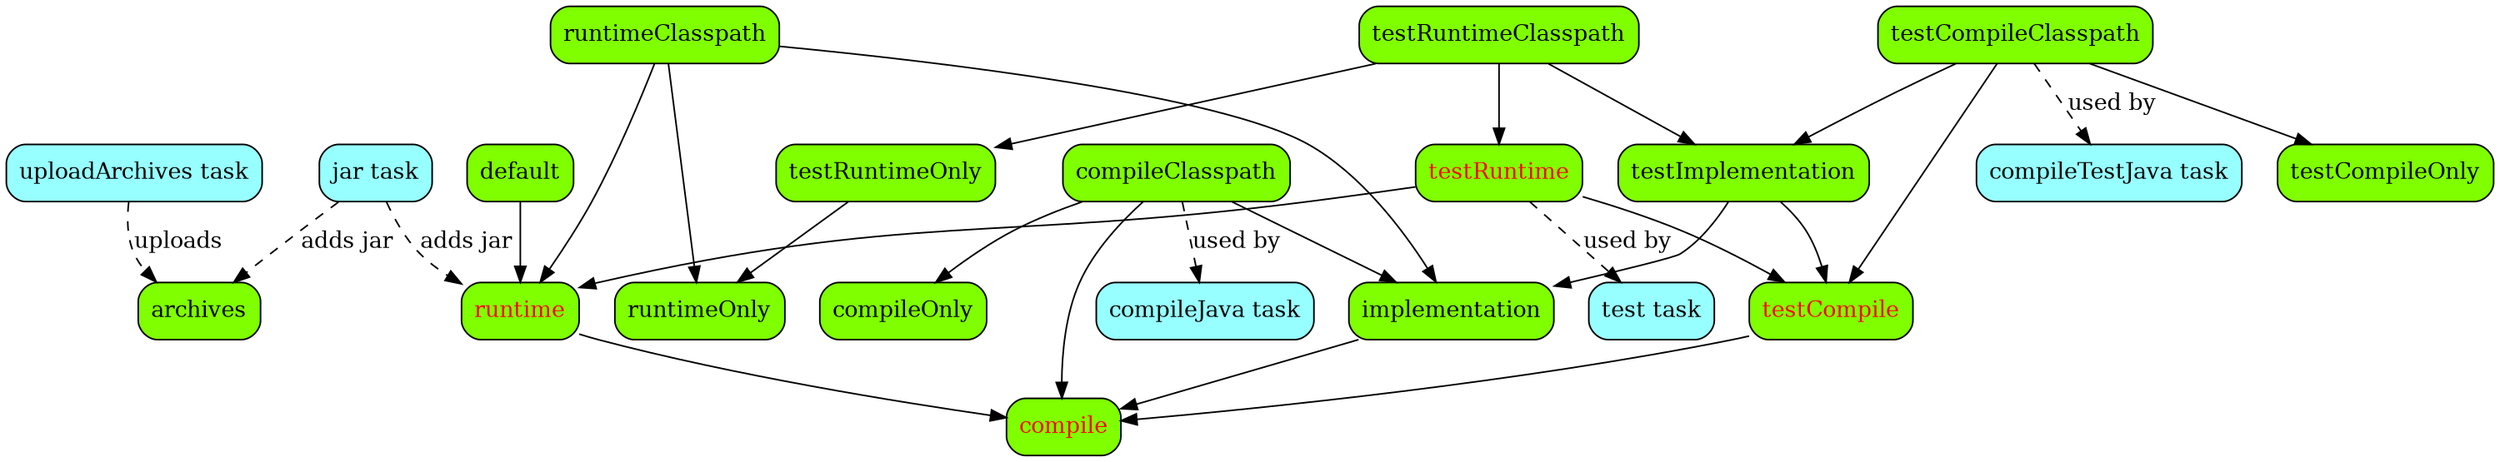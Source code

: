 digraph javaPluginConfigurations {

    size = "20,20"
    splines = true;
    nodesep=0.3;
	node [shape=box style="rounded,filled" fillcolor= chartreuse];

    /* tasks */
    uploadArchives [fillcolor=darkslategray1 label="uploadArchives task"]
    jar [fillcolor=darkslategray1 label="jar task"]
    test [fillcolor=darkslategray1 label="test task"]
    compileJava [fillcolor=darkslategray1 label="compileJava task"]
    compileTestJava [fillcolor=darkslategray1 label="compileTestJava task"]

    /* deprecations */
    compile [fontcolor=red]
    runtime [fontcolor=red]
    testCompile [fontcolor=red]
    testRuntime [fontcolor=red]

    /* configurations */
    implementation -> compile;
    compileClasspath -> {compile compileOnly implementation}
    runtime -> compile
    runtimeClasspath -> {runtimeOnly runtime implementation}
    testCompile -> compile
    testImplementation -> {testCompile implementation}
    testCompileClasspath -> {testCompile testCompileOnly testImplementation}
    testRuntime -> {runtime testCompile}
    testRuntimeOnly -> runtimeOnly
    testRuntimeClasspath -> {testRuntimeOnly testRuntime testImplementation}
    default -> runtime

    /* tasks */
    uploadArchives -> archives [style=dashed label="uploads"]
    jar -> { archives runtime} [style=dashed label="adds jar"]
    testRuntime -> test [style=dashed label="used by"]
    compileClasspath -> compileJava [style=dashed label="used by"]
    testCompileClasspath -> compileTestJava [style=dashed label="used by"]


    /* invisible edge to control the layout */
    runtimeClasspath -> jar [style=invis]
}
